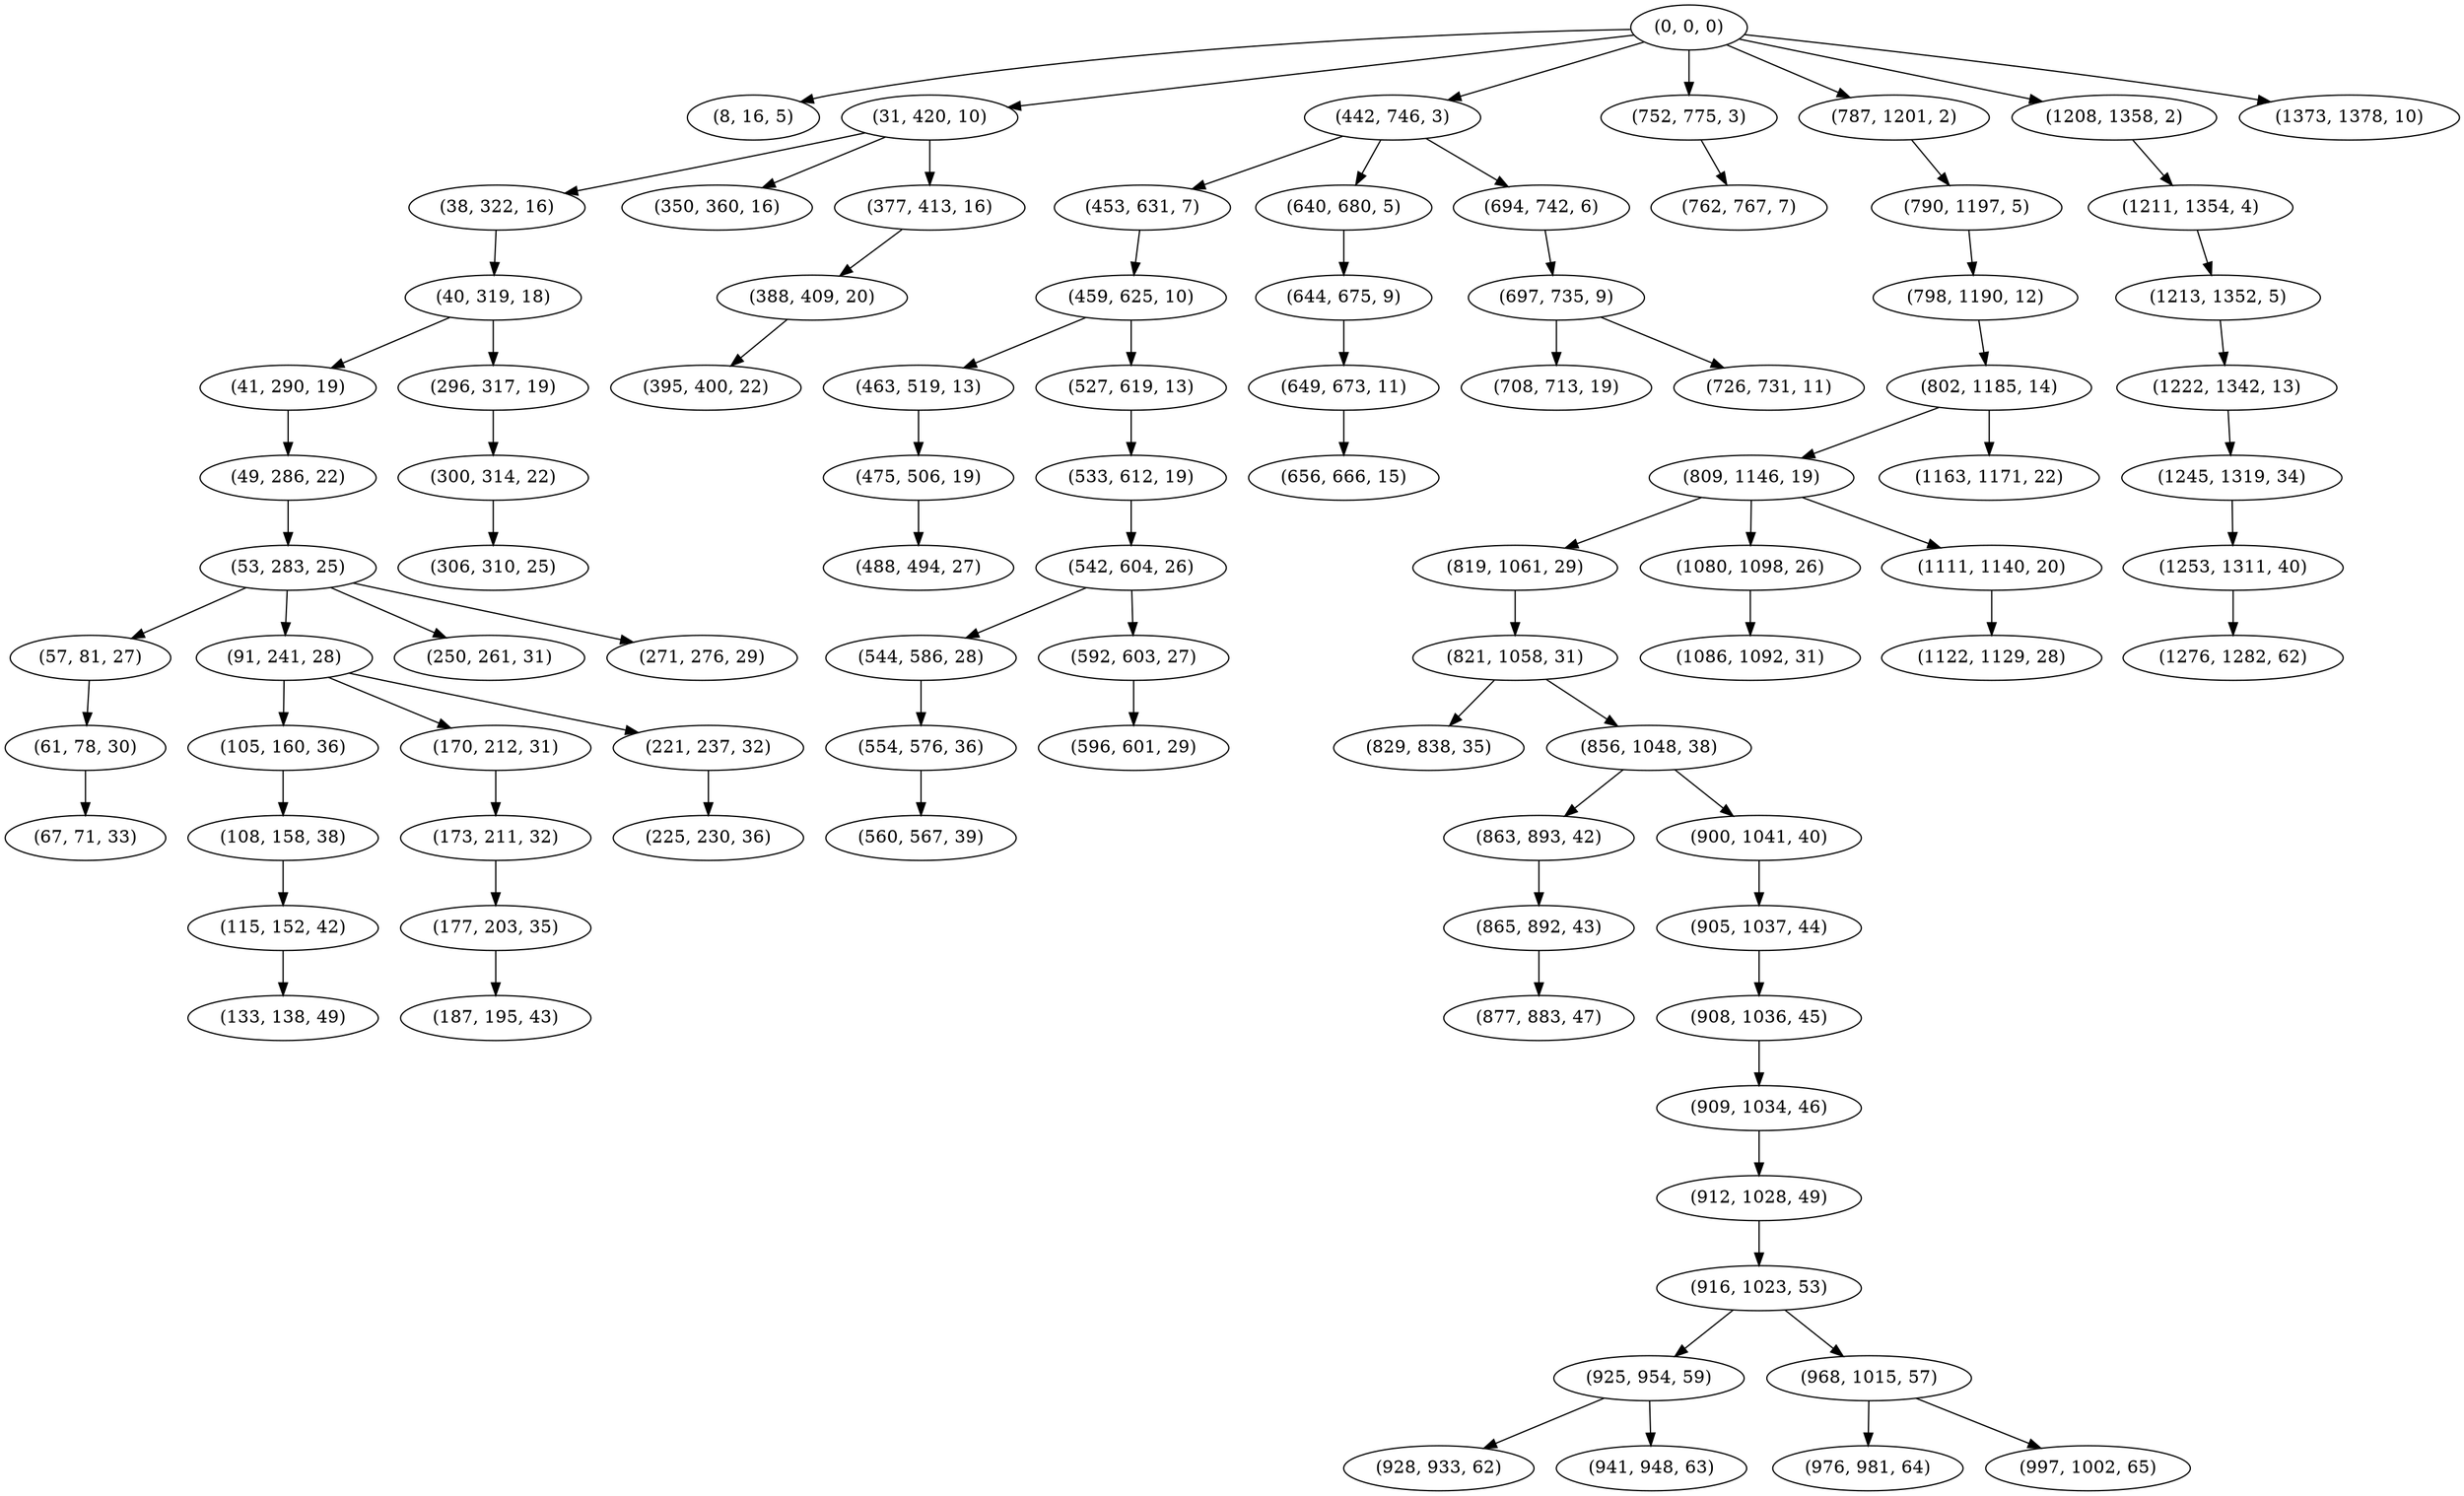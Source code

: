 digraph tree {
    "(0, 0, 0)";
    "(8, 16, 5)";
    "(31, 420, 10)";
    "(38, 322, 16)";
    "(40, 319, 18)";
    "(41, 290, 19)";
    "(49, 286, 22)";
    "(53, 283, 25)";
    "(57, 81, 27)";
    "(61, 78, 30)";
    "(67, 71, 33)";
    "(91, 241, 28)";
    "(105, 160, 36)";
    "(108, 158, 38)";
    "(115, 152, 42)";
    "(133, 138, 49)";
    "(170, 212, 31)";
    "(173, 211, 32)";
    "(177, 203, 35)";
    "(187, 195, 43)";
    "(221, 237, 32)";
    "(225, 230, 36)";
    "(250, 261, 31)";
    "(271, 276, 29)";
    "(296, 317, 19)";
    "(300, 314, 22)";
    "(306, 310, 25)";
    "(350, 360, 16)";
    "(377, 413, 16)";
    "(388, 409, 20)";
    "(395, 400, 22)";
    "(442, 746, 3)";
    "(453, 631, 7)";
    "(459, 625, 10)";
    "(463, 519, 13)";
    "(475, 506, 19)";
    "(488, 494, 27)";
    "(527, 619, 13)";
    "(533, 612, 19)";
    "(542, 604, 26)";
    "(544, 586, 28)";
    "(554, 576, 36)";
    "(560, 567, 39)";
    "(592, 603, 27)";
    "(596, 601, 29)";
    "(640, 680, 5)";
    "(644, 675, 9)";
    "(649, 673, 11)";
    "(656, 666, 15)";
    "(694, 742, 6)";
    "(697, 735, 9)";
    "(708, 713, 19)";
    "(726, 731, 11)";
    "(752, 775, 3)";
    "(762, 767, 7)";
    "(787, 1201, 2)";
    "(790, 1197, 5)";
    "(798, 1190, 12)";
    "(802, 1185, 14)";
    "(809, 1146, 19)";
    "(819, 1061, 29)";
    "(821, 1058, 31)";
    "(829, 838, 35)";
    "(856, 1048, 38)";
    "(863, 893, 42)";
    "(865, 892, 43)";
    "(877, 883, 47)";
    "(900, 1041, 40)";
    "(905, 1037, 44)";
    "(908, 1036, 45)";
    "(909, 1034, 46)";
    "(912, 1028, 49)";
    "(916, 1023, 53)";
    "(925, 954, 59)";
    "(928, 933, 62)";
    "(941, 948, 63)";
    "(968, 1015, 57)";
    "(976, 981, 64)";
    "(997, 1002, 65)";
    "(1080, 1098, 26)";
    "(1086, 1092, 31)";
    "(1111, 1140, 20)";
    "(1122, 1129, 28)";
    "(1163, 1171, 22)";
    "(1208, 1358, 2)";
    "(1211, 1354, 4)";
    "(1213, 1352, 5)";
    "(1222, 1342, 13)";
    "(1245, 1319, 34)";
    "(1253, 1311, 40)";
    "(1276, 1282, 62)";
    "(1373, 1378, 10)";
    "(0, 0, 0)" -> "(8, 16, 5)";
    "(0, 0, 0)" -> "(31, 420, 10)";
    "(0, 0, 0)" -> "(442, 746, 3)";
    "(0, 0, 0)" -> "(752, 775, 3)";
    "(0, 0, 0)" -> "(787, 1201, 2)";
    "(0, 0, 0)" -> "(1208, 1358, 2)";
    "(0, 0, 0)" -> "(1373, 1378, 10)";
    "(31, 420, 10)" -> "(38, 322, 16)";
    "(31, 420, 10)" -> "(350, 360, 16)";
    "(31, 420, 10)" -> "(377, 413, 16)";
    "(38, 322, 16)" -> "(40, 319, 18)";
    "(40, 319, 18)" -> "(41, 290, 19)";
    "(40, 319, 18)" -> "(296, 317, 19)";
    "(41, 290, 19)" -> "(49, 286, 22)";
    "(49, 286, 22)" -> "(53, 283, 25)";
    "(53, 283, 25)" -> "(57, 81, 27)";
    "(53, 283, 25)" -> "(91, 241, 28)";
    "(53, 283, 25)" -> "(250, 261, 31)";
    "(53, 283, 25)" -> "(271, 276, 29)";
    "(57, 81, 27)" -> "(61, 78, 30)";
    "(61, 78, 30)" -> "(67, 71, 33)";
    "(91, 241, 28)" -> "(105, 160, 36)";
    "(91, 241, 28)" -> "(170, 212, 31)";
    "(91, 241, 28)" -> "(221, 237, 32)";
    "(105, 160, 36)" -> "(108, 158, 38)";
    "(108, 158, 38)" -> "(115, 152, 42)";
    "(115, 152, 42)" -> "(133, 138, 49)";
    "(170, 212, 31)" -> "(173, 211, 32)";
    "(173, 211, 32)" -> "(177, 203, 35)";
    "(177, 203, 35)" -> "(187, 195, 43)";
    "(221, 237, 32)" -> "(225, 230, 36)";
    "(296, 317, 19)" -> "(300, 314, 22)";
    "(300, 314, 22)" -> "(306, 310, 25)";
    "(377, 413, 16)" -> "(388, 409, 20)";
    "(388, 409, 20)" -> "(395, 400, 22)";
    "(442, 746, 3)" -> "(453, 631, 7)";
    "(442, 746, 3)" -> "(640, 680, 5)";
    "(442, 746, 3)" -> "(694, 742, 6)";
    "(453, 631, 7)" -> "(459, 625, 10)";
    "(459, 625, 10)" -> "(463, 519, 13)";
    "(459, 625, 10)" -> "(527, 619, 13)";
    "(463, 519, 13)" -> "(475, 506, 19)";
    "(475, 506, 19)" -> "(488, 494, 27)";
    "(527, 619, 13)" -> "(533, 612, 19)";
    "(533, 612, 19)" -> "(542, 604, 26)";
    "(542, 604, 26)" -> "(544, 586, 28)";
    "(542, 604, 26)" -> "(592, 603, 27)";
    "(544, 586, 28)" -> "(554, 576, 36)";
    "(554, 576, 36)" -> "(560, 567, 39)";
    "(592, 603, 27)" -> "(596, 601, 29)";
    "(640, 680, 5)" -> "(644, 675, 9)";
    "(644, 675, 9)" -> "(649, 673, 11)";
    "(649, 673, 11)" -> "(656, 666, 15)";
    "(694, 742, 6)" -> "(697, 735, 9)";
    "(697, 735, 9)" -> "(708, 713, 19)";
    "(697, 735, 9)" -> "(726, 731, 11)";
    "(752, 775, 3)" -> "(762, 767, 7)";
    "(787, 1201, 2)" -> "(790, 1197, 5)";
    "(790, 1197, 5)" -> "(798, 1190, 12)";
    "(798, 1190, 12)" -> "(802, 1185, 14)";
    "(802, 1185, 14)" -> "(809, 1146, 19)";
    "(802, 1185, 14)" -> "(1163, 1171, 22)";
    "(809, 1146, 19)" -> "(819, 1061, 29)";
    "(809, 1146, 19)" -> "(1080, 1098, 26)";
    "(809, 1146, 19)" -> "(1111, 1140, 20)";
    "(819, 1061, 29)" -> "(821, 1058, 31)";
    "(821, 1058, 31)" -> "(829, 838, 35)";
    "(821, 1058, 31)" -> "(856, 1048, 38)";
    "(856, 1048, 38)" -> "(863, 893, 42)";
    "(856, 1048, 38)" -> "(900, 1041, 40)";
    "(863, 893, 42)" -> "(865, 892, 43)";
    "(865, 892, 43)" -> "(877, 883, 47)";
    "(900, 1041, 40)" -> "(905, 1037, 44)";
    "(905, 1037, 44)" -> "(908, 1036, 45)";
    "(908, 1036, 45)" -> "(909, 1034, 46)";
    "(909, 1034, 46)" -> "(912, 1028, 49)";
    "(912, 1028, 49)" -> "(916, 1023, 53)";
    "(916, 1023, 53)" -> "(925, 954, 59)";
    "(916, 1023, 53)" -> "(968, 1015, 57)";
    "(925, 954, 59)" -> "(928, 933, 62)";
    "(925, 954, 59)" -> "(941, 948, 63)";
    "(968, 1015, 57)" -> "(976, 981, 64)";
    "(968, 1015, 57)" -> "(997, 1002, 65)";
    "(1080, 1098, 26)" -> "(1086, 1092, 31)";
    "(1111, 1140, 20)" -> "(1122, 1129, 28)";
    "(1208, 1358, 2)" -> "(1211, 1354, 4)";
    "(1211, 1354, 4)" -> "(1213, 1352, 5)";
    "(1213, 1352, 5)" -> "(1222, 1342, 13)";
    "(1222, 1342, 13)" -> "(1245, 1319, 34)";
    "(1245, 1319, 34)" -> "(1253, 1311, 40)";
    "(1253, 1311, 40)" -> "(1276, 1282, 62)";
}
